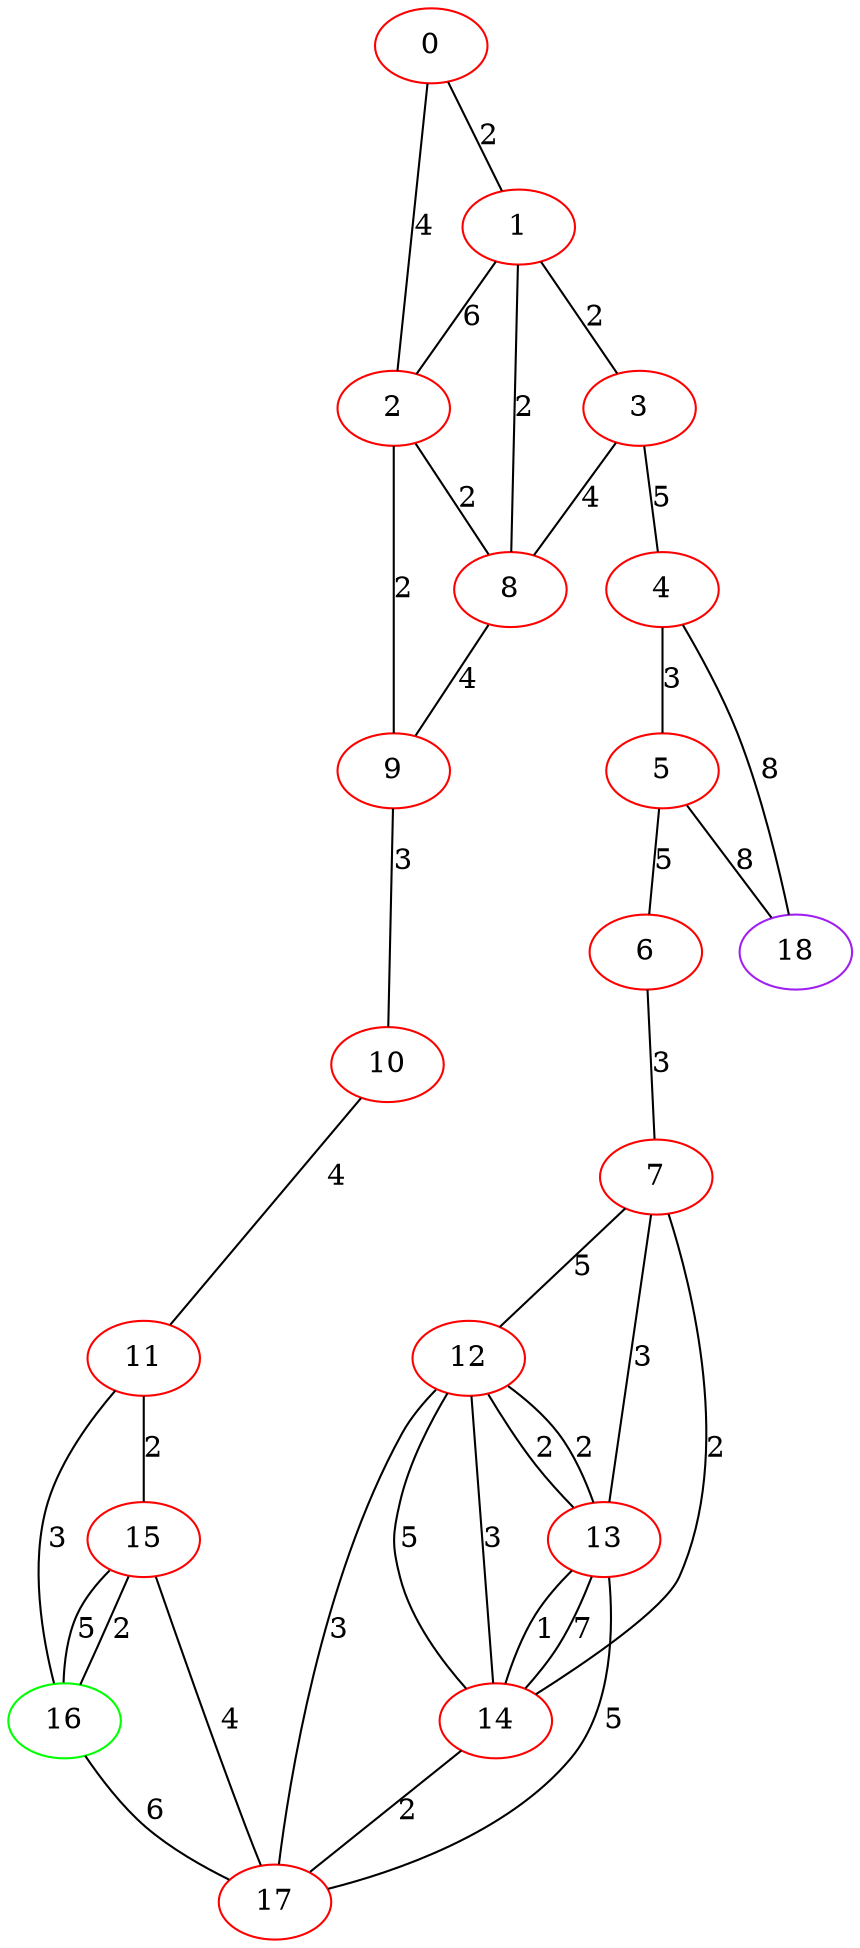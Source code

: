 graph "" {
0 [color=red, weight=1];
1 [color=red, weight=1];
2 [color=red, weight=1];
3 [color=red, weight=1];
4 [color=red, weight=1];
5 [color=red, weight=1];
6 [color=red, weight=1];
7 [color=red, weight=1];
8 [color=red, weight=1];
9 [color=red, weight=1];
10 [color=red, weight=1];
11 [color=red, weight=1];
12 [color=red, weight=1];
13 [color=red, weight=1];
14 [color=red, weight=1];
15 [color=red, weight=1];
16 [color=green, weight=2];
17 [color=red, weight=1];
18 [color=purple, weight=4];
0 -- 1  [key=0, label=2];
0 -- 2  [key=0, label=4];
1 -- 8  [key=0, label=2];
1 -- 2  [key=0, label=6];
1 -- 3  [key=0, label=2];
2 -- 8  [key=0, label=2];
2 -- 9  [key=0, label=2];
3 -- 8  [key=0, label=4];
3 -- 4  [key=0, label=5];
4 -- 18  [key=0, label=8];
4 -- 5  [key=0, label=3];
5 -- 18  [key=0, label=8];
5 -- 6  [key=0, label=5];
6 -- 7  [key=0, label=3];
7 -- 14  [key=0, label=2];
7 -- 12  [key=0, label=5];
7 -- 13  [key=0, label=3];
8 -- 9  [key=0, label=4];
9 -- 10  [key=0, label=3];
10 -- 11  [key=0, label=4];
11 -- 16  [key=0, label=3];
11 -- 15  [key=0, label=2];
12 -- 17  [key=0, label=3];
12 -- 13  [key=0, label=2];
12 -- 13  [key=1, label=2];
12 -- 14  [key=0, label=5];
12 -- 14  [key=1, label=3];
13 -- 17  [key=0, label=5];
13 -- 14  [key=0, label=7];
13 -- 14  [key=1, label=1];
14 -- 17  [key=0, label=2];
15 -- 16  [key=0, label=5];
15 -- 16  [key=1, label=2];
15 -- 17  [key=0, label=4];
16 -- 17  [key=0, label=6];
}
